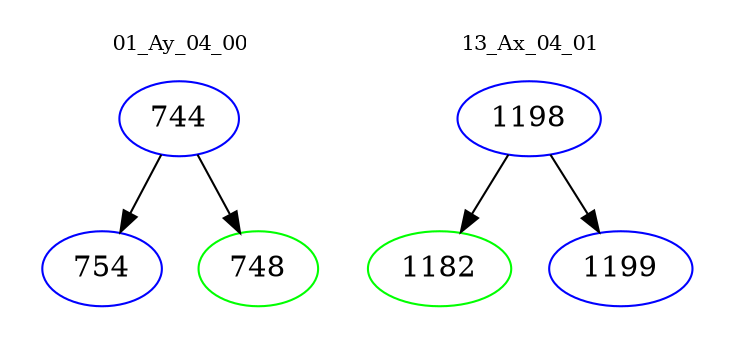 digraph{
subgraph cluster_0 {
color = white
label = "01_Ay_04_00";
fontsize=10;
T0_744 [label="744", color="blue"]
T0_744 -> T0_754 [color="black"]
T0_754 [label="754", color="blue"]
T0_744 -> T0_748 [color="black"]
T0_748 [label="748", color="green"]
}
subgraph cluster_1 {
color = white
label = "13_Ax_04_01";
fontsize=10;
T1_1198 [label="1198", color="blue"]
T1_1198 -> T1_1182 [color="black"]
T1_1182 [label="1182", color="green"]
T1_1198 -> T1_1199 [color="black"]
T1_1199 [label="1199", color="blue"]
}
}
